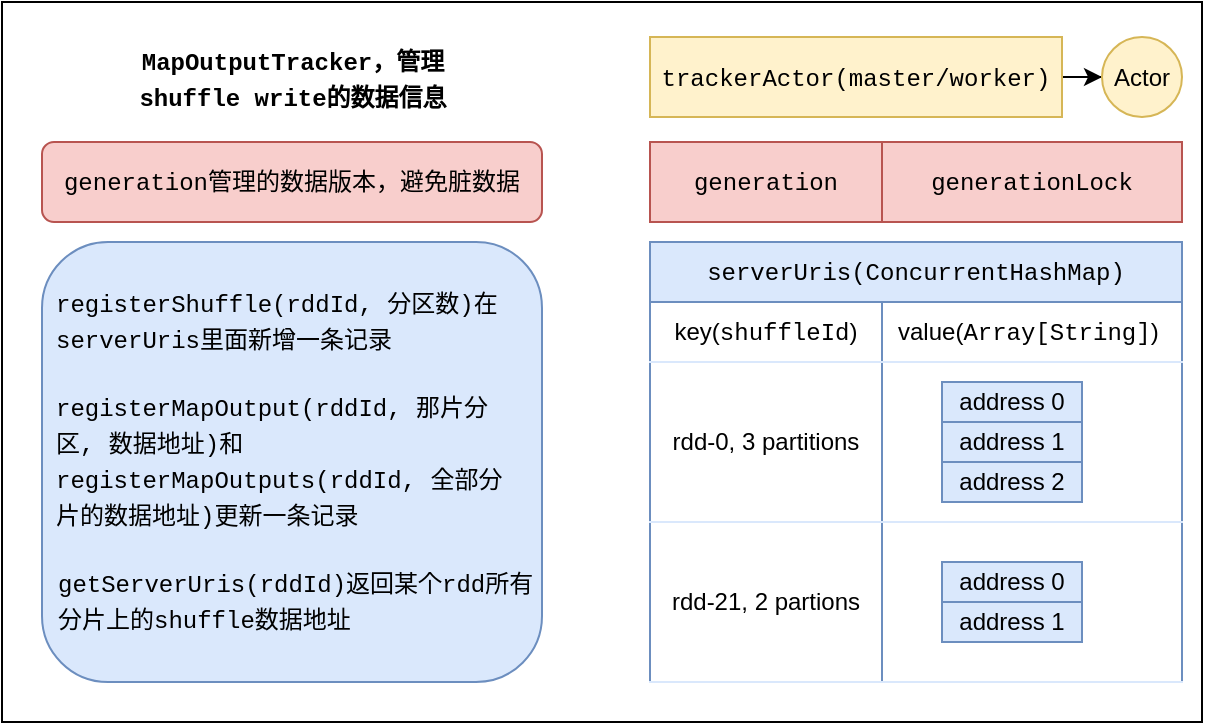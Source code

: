 <mxfile version="14.5.1" type="device"><diagram id="UmdvxK8GTpdWdrPhkUXe" name="第 1 页"><mxGraphModel dx="1106" dy="761" grid="1" gridSize="10" guides="1" tooltips="1" connect="1" arrows="1" fold="1" page="0" pageScale="1" pageWidth="827" pageHeight="1169" math="0" shadow="0"><root><mxCell id="0"/><mxCell id="1" parent="0"/><mxCell id="0lRDy9MaqqWMHyYmMJVF-1" value="" style="rounded=0;whiteSpace=wrap;html=1;" parent="1" vertex="1"><mxGeometry y="200" width="600" height="360" as="geometry"/></mxCell><mxCell id="0lRDy9MaqqWMHyYmMJVF-4" value="&lt;div style=&quot;font-family: &amp;#34;menlo&amp;#34; , &amp;#34;monaco&amp;#34; , &amp;#34;courier new&amp;#34; , monospace ; font-weight: normal ; line-height: 18px&quot;&gt;serverUris(&lt;span style=&quot;font-family: &amp;#34;menlo&amp;#34; , &amp;#34;monaco&amp;#34; , &amp;#34;courier new&amp;#34; , monospace&quot;&gt;ConcurrentHashMap&lt;/span&gt;)&lt;/div&gt;" style="shape=table;html=1;whiteSpace=wrap;startSize=30;container=1;collapsible=0;childLayout=tableLayout;fixedRows=1;rowLines=0;fontStyle=1;align=center;fillColor=#dae8fc;strokeColor=#6c8ebf;" parent="1" vertex="1"><mxGeometry x="324" y="320" width="266" height="220" as="geometry"/></mxCell><mxCell id="0lRDy9MaqqWMHyYmMJVF-5" value="" style="shape=partialRectangle;html=1;whiteSpace=wrap;collapsible=0;dropTarget=0;pointerEvents=0;fillColor=none;top=0;left=0;bottom=1;right=0;points=[[0,0.5],[1,0.5]];portConstraint=eastwest;strokeColor=#DAE8FC;" parent="0lRDy9MaqqWMHyYmMJVF-4" vertex="1"><mxGeometry y="30" width="266" height="30" as="geometry"/></mxCell><mxCell id="0lRDy9MaqqWMHyYmMJVF-6" value="key(&lt;span style=&quot;background-color: rgb(255, 255, 255); font-family: menlo, monaco, &amp;quot;courier new&amp;quot;, monospace;&quot;&gt;shuffleId&lt;/span&gt;&lt;span&gt;)&lt;/span&gt;" style="shape=partialRectangle;html=1;whiteSpace=wrap;connectable=0;fillColor=none;top=0;left=0;bottom=0;right=0;overflow=hidden;" parent="0lRDy9MaqqWMHyYmMJVF-5" vertex="1"><mxGeometry width="116" height="30" as="geometry"/></mxCell><mxCell id="0lRDy9MaqqWMHyYmMJVF-7" value="value(&lt;span style=&quot;font-family: menlo, monaco, &amp;quot;courier new&amp;quot;, monospace;&quot;&gt;Array&lt;/span&gt;&lt;span style=&quot;background-color: rgb(255 , 255 , 255) ; font-family: &amp;quot;menlo&amp;quot; , &amp;quot;monaco&amp;quot; , &amp;quot;courier new&amp;quot; , monospace&quot;&gt;[&lt;/span&gt;&lt;span style=&quot;font-family: menlo, monaco, &amp;quot;courier new&amp;quot;, monospace;&quot;&gt;String&lt;/span&gt;&lt;span style=&quot;background-color: rgb(255 , 255 , 255) ; font-family: &amp;quot;menlo&amp;quot; , &amp;quot;monaco&amp;quot; , &amp;quot;courier new&amp;quot; , monospace&quot;&gt;]&lt;/span&gt;&lt;span&gt;)&lt;/span&gt;" style="shape=partialRectangle;html=1;whiteSpace=wrap;connectable=0;fillColor=none;top=0;left=0;bottom=0;right=0;align=left;spacingLeft=6;overflow=hidden;" parent="0lRDy9MaqqWMHyYmMJVF-5" vertex="1"><mxGeometry x="116" width="150" height="30" as="geometry"/></mxCell><mxCell id="0lRDy9MaqqWMHyYmMJVF-30" value="" style="shape=partialRectangle;html=1;whiteSpace=wrap;collapsible=0;dropTarget=0;pointerEvents=0;fillColor=none;top=0;left=0;bottom=1;right=0;points=[[0,0.5],[1,0.5]];portConstraint=eastwest;strokeColor=#DAE8FC;" parent="0lRDy9MaqqWMHyYmMJVF-4" vertex="1"><mxGeometry y="60" width="266" height="80" as="geometry"/></mxCell><mxCell id="0lRDy9MaqqWMHyYmMJVF-31" value="rdd-0, 3 partitions" style="shape=partialRectangle;html=1;whiteSpace=wrap;connectable=0;fillColor=none;top=0;left=0;bottom=0;right=0;overflow=hidden;strokeColor=#DAE8FC;" parent="0lRDy9MaqqWMHyYmMJVF-30" vertex="1"><mxGeometry width="116" height="80" as="geometry"/></mxCell><mxCell id="0lRDy9MaqqWMHyYmMJVF-32" value="" style="shape=partialRectangle;html=1;whiteSpace=wrap;connectable=0;fillColor=none;top=0;left=0;bottom=0;right=0;align=left;spacingLeft=6;overflow=hidden;strokeColor=#DAE8FC;" parent="0lRDy9MaqqWMHyYmMJVF-30" vertex="1"><mxGeometry x="116" width="150" height="80" as="geometry"/></mxCell><mxCell id="0lRDy9MaqqWMHyYmMJVF-33" value="" style="shape=partialRectangle;html=1;whiteSpace=wrap;collapsible=0;dropTarget=0;pointerEvents=0;fillColor=none;top=0;left=0;bottom=1;right=0;points=[[0,0.5],[1,0.5]];portConstraint=eastwest;strokeColor=#DAE8FC;" parent="0lRDy9MaqqWMHyYmMJVF-4" vertex="1"><mxGeometry y="140" width="266" height="80" as="geometry"/></mxCell><mxCell id="0lRDy9MaqqWMHyYmMJVF-34" value="rdd-21, 2 partions" style="shape=partialRectangle;html=1;whiteSpace=wrap;connectable=0;fillColor=none;top=0;left=0;bottom=0;right=0;overflow=hidden;" parent="0lRDy9MaqqWMHyYmMJVF-33" vertex="1"><mxGeometry width="116" height="80" as="geometry"/></mxCell><mxCell id="0lRDy9MaqqWMHyYmMJVF-35" value="" style="shape=partialRectangle;html=1;whiteSpace=wrap;connectable=0;fillColor=none;top=0;left=0;bottom=0;right=0;align=left;spacingLeft=6;overflow=hidden;" parent="0lRDy9MaqqWMHyYmMJVF-33" vertex="1"><mxGeometry x="116" width="150" height="80" as="geometry"/></mxCell><mxCell id="0lRDy9MaqqWMHyYmMJVF-64" value="address 0" style="rounded=0;whiteSpace=wrap;html=1;fillColor=#dae8fc;strokeColor=#6c8ebf;" parent="1" vertex="1"><mxGeometry x="470" y="390" width="70" height="20" as="geometry"/></mxCell><mxCell id="0lRDy9MaqqWMHyYmMJVF-66" value="address 1" style="rounded=0;whiteSpace=wrap;html=1;fillColor=#dae8fc;strokeColor=#6c8ebf;" parent="1" vertex="1"><mxGeometry x="470" y="410" width="70" height="20" as="geometry"/></mxCell><mxCell id="0lRDy9MaqqWMHyYmMJVF-67" value="address 0" style="rounded=0;whiteSpace=wrap;html=1;fillColor=#dae8fc;strokeColor=#6c8ebf;" parent="1" vertex="1"><mxGeometry x="470" y="480" width="70" height="20" as="geometry"/></mxCell><mxCell id="0lRDy9MaqqWMHyYmMJVF-68" value="address 2" style="rounded=0;whiteSpace=wrap;html=1;fillColor=#dae8fc;strokeColor=#6c8ebf;" parent="1" vertex="1"><mxGeometry x="470" y="430" width="70" height="20" as="geometry"/></mxCell><mxCell id="0lRDy9MaqqWMHyYmMJVF-69" value="address 1" style="rounded=0;whiteSpace=wrap;html=1;fillColor=#dae8fc;strokeColor=#6c8ebf;" parent="1" vertex="1"><mxGeometry x="470" y="500" width="70" height="20" as="geometry"/></mxCell><mxCell id="0lRDy9MaqqWMHyYmMJVF-70" value="" style="shape=table;html=1;whiteSpace=wrap;startSize=0;container=1;collapsible=0;childLayout=tableLayout;fillColor=#f8cecc;strokeColor=#b85450;" parent="1" vertex="1"><mxGeometry x="324" y="270" width="266" height="40" as="geometry"/></mxCell><mxCell id="0lRDy9MaqqWMHyYmMJVF-71" value="" style="shape=partialRectangle;html=1;whiteSpace=wrap;collapsible=0;dropTarget=0;pointerEvents=0;fillColor=none;top=0;left=0;bottom=0;right=0;points=[[0,0.5],[1,0.5]];portConstraint=eastwest;" parent="0lRDy9MaqqWMHyYmMJVF-70" vertex="1"><mxGeometry width="266" height="40" as="geometry"/></mxCell><mxCell id="0lRDy9MaqqWMHyYmMJVF-72" value="&lt;div style=&quot;font-family: &amp;#34;menlo&amp;#34; , &amp;#34;monaco&amp;#34; , &amp;#34;courier new&amp;#34; , monospace ; line-height: 18px&quot;&gt;generation&lt;/div&gt;" style="shape=partialRectangle;html=1;whiteSpace=wrap;connectable=0;fillColor=none;top=0;left=0;bottom=0;right=0;overflow=hidden;" parent="0lRDy9MaqqWMHyYmMJVF-71" vertex="1"><mxGeometry width="116" height="40" as="geometry"/></mxCell><mxCell id="0lRDy9MaqqWMHyYmMJVF-73" value="&lt;div style=&quot;font-family: &amp;#34;menlo&amp;#34; , &amp;#34;monaco&amp;#34; , &amp;#34;courier new&amp;#34; , monospace ; line-height: 18px&quot;&gt;generationLock&lt;/div&gt;" style="shape=partialRectangle;html=1;whiteSpace=wrap;connectable=0;fillColor=none;top=0;left=0;bottom=0;right=0;overflow=hidden;" parent="0lRDy9MaqqWMHyYmMJVF-71" vertex="1"><mxGeometry x="116" width="150" height="40" as="geometry"/></mxCell><mxCell id="Im0Ug80mUv1NuEdAgBRp-1" value="" style="edgeStyle=orthogonalEdgeStyle;rounded=0;orthogonalLoop=1;jettySize=auto;html=1;" edge="1" parent="1" source="0lRDy9MaqqWMHyYmMJVF-83" target="0lRDy9MaqqWMHyYmMJVF-85"><mxGeometry relative="1" as="geometry"/></mxCell><mxCell id="0lRDy9MaqqWMHyYmMJVF-83" value="&lt;div style=&quot;font-family: &amp;#34;menlo&amp;#34; , &amp;#34;monaco&amp;#34; , &amp;#34;courier new&amp;#34; , monospace ; line-height: 18px&quot;&gt;trackerActor(master/worker)&lt;/div&gt;" style="rounded=0;whiteSpace=wrap;html=1;fillColor=#fff2cc;strokeColor=#d6b656;" parent="1" vertex="1"><mxGeometry x="324" y="217.5" width="206" height="40" as="geometry"/></mxCell><mxCell id="0lRDy9MaqqWMHyYmMJVF-85" value="Actor" style="ellipse;whiteSpace=wrap;html=1;fillColor=#fff2cc;strokeColor=#d6b656;" parent="1" vertex="1"><mxGeometry x="550" y="217.5" width="40" height="40" as="geometry"/></mxCell><mxCell id="0lRDy9MaqqWMHyYmMJVF-86" value="&lt;div style=&quot;font-family: &amp;#34;menlo&amp;#34; , &amp;#34;monaco&amp;#34; , &amp;#34;courier new&amp;#34; , monospace ; line-height: 18px&quot;&gt;&lt;div style=&quot;font-family: &amp;#34;menlo&amp;#34; , &amp;#34;monaco&amp;#34; , &amp;#34;courier new&amp;#34; , monospace ; line-height: 18px&quot;&gt;&lt;br&gt;&lt;/div&gt;&lt;/div&gt;" style="rounded=1;whiteSpace=wrap;html=1;fillColor=#dae8fc;strokeColor=#6c8ebf;" parent="1" vertex="1"><mxGeometry x="20" y="320" width="250" height="220" as="geometry"/></mxCell><mxCell id="0lRDy9MaqqWMHyYmMJVF-88" value="&lt;div style=&quot;font-family: &amp;#34;menlo&amp;#34; , &amp;#34;monaco&amp;#34; , &amp;#34;courier new&amp;#34; , monospace ; line-height: 18px&quot;&gt;&lt;div style=&quot;font-family: &amp;#34;menlo&amp;#34; , &amp;#34;monaco&amp;#34; , &amp;#34;courier new&amp;#34; , monospace ; line-height: 18px&quot;&gt;&lt;span&gt;generation管理的数据版本，避免脏数据&lt;/span&gt;&lt;/div&gt;&lt;/div&gt;" style="rounded=1;whiteSpace=wrap;html=1;strokeColor=#b85450;fillColor=#f8cecc;" parent="1" vertex="1"><mxGeometry x="20" y="270" width="250" height="40" as="geometry"/></mxCell><mxCell id="0lRDy9MaqqWMHyYmMJVF-90" value="&lt;div style=&quot;font-family: &amp;#34;menlo&amp;#34; , &amp;#34;monaco&amp;#34; , &amp;#34;courier new&amp;#34; , monospace ; line-height: 18px&quot;&gt;&lt;span&gt;MapOutputTracker，管理shuffle write的数据信息&lt;/span&gt;&lt;/div&gt;" style="text;html=1;strokeColor=none;fillColor=none;align=center;verticalAlign=middle;whiteSpace=wrap;rounded=0;fontStyle=1" parent="1" vertex="1"><mxGeometry x="57.5" y="217.5" width="175" height="42.5" as="geometry"/></mxCell><mxCell id="0lRDy9MaqqWMHyYmMJVF-91" value="&lt;div style=&quot;font-family: &amp;#34;menlo&amp;#34; , &amp;#34;monaco&amp;#34; , &amp;#34;courier new&amp;#34; , monospace ; line-height: 18px&quot;&gt;registerShuffle(rddId, 分区数)在serverUris里面新增一条记录&lt;/div&gt;" style="text;html=1;strokeColor=none;fillColor=none;align=left;verticalAlign=middle;whiteSpace=wrap;rounded=0;fontColor=#000000;" parent="1" vertex="1"><mxGeometry x="25" y="340" width="240" height="40" as="geometry"/></mxCell><mxCell id="0lRDy9MaqqWMHyYmMJVF-92" value="&lt;div style=&quot;font-family: &amp;#34;menlo&amp;#34; , &amp;#34;monaco&amp;#34; , &amp;#34;courier new&amp;#34; , monospace ; line-height: 18px&quot;&gt;&lt;span style=&quot;font-family: &amp;#34;menlo&amp;#34; , &amp;#34;monaco&amp;#34; , &amp;#34;courier new&amp;#34; , monospace&quot;&gt;registerMapOutput&lt;/span&gt;(rddId, 那片分区, 数据地址)和&lt;/div&gt;&lt;div style=&quot;font-family: &amp;#34;menlo&amp;#34; , &amp;#34;monaco&amp;#34; , &amp;#34;courier new&amp;#34; , monospace ; line-height: 18px&quot;&gt;&lt;span style=&quot;font-family: &amp;#34;menlo&amp;#34; , &amp;#34;monaco&amp;#34; , &amp;#34;courier new&amp;#34; , monospace&quot;&gt;registerMapOutputs(rddId, 全部分片的数据地址)更新一条记录&lt;/span&gt;&lt;/div&gt;" style="text;html=1;strokeColor=none;fillColor=none;align=left;verticalAlign=middle;whiteSpace=wrap;rounded=0;" parent="1" vertex="1"><mxGeometry x="25" y="380" width="235" height="100" as="geometry"/></mxCell><mxCell id="0lRDy9MaqqWMHyYmMJVF-93" value="&lt;div style=&quot;font-family: &amp;quot;menlo&amp;quot; , &amp;quot;monaco&amp;quot; , &amp;quot;courier new&amp;quot; , monospace ; line-height: 18px&quot;&gt;&lt;span style=&quot;font-family: menlo, monaco, &amp;quot;courier new&amp;quot;, monospace;&quot;&gt;getServerUris&lt;/span&gt;(rddId)返回某个rdd所有分片上的shuffle数据地址&lt;/div&gt;" style="text;html=1;strokeColor=none;fillColor=none;align=left;verticalAlign=middle;whiteSpace=wrap;rounded=0;" parent="1" vertex="1"><mxGeometry x="26" y="480" width="240" height="40" as="geometry"/></mxCell></root></mxGraphModel></diagram></mxfile>